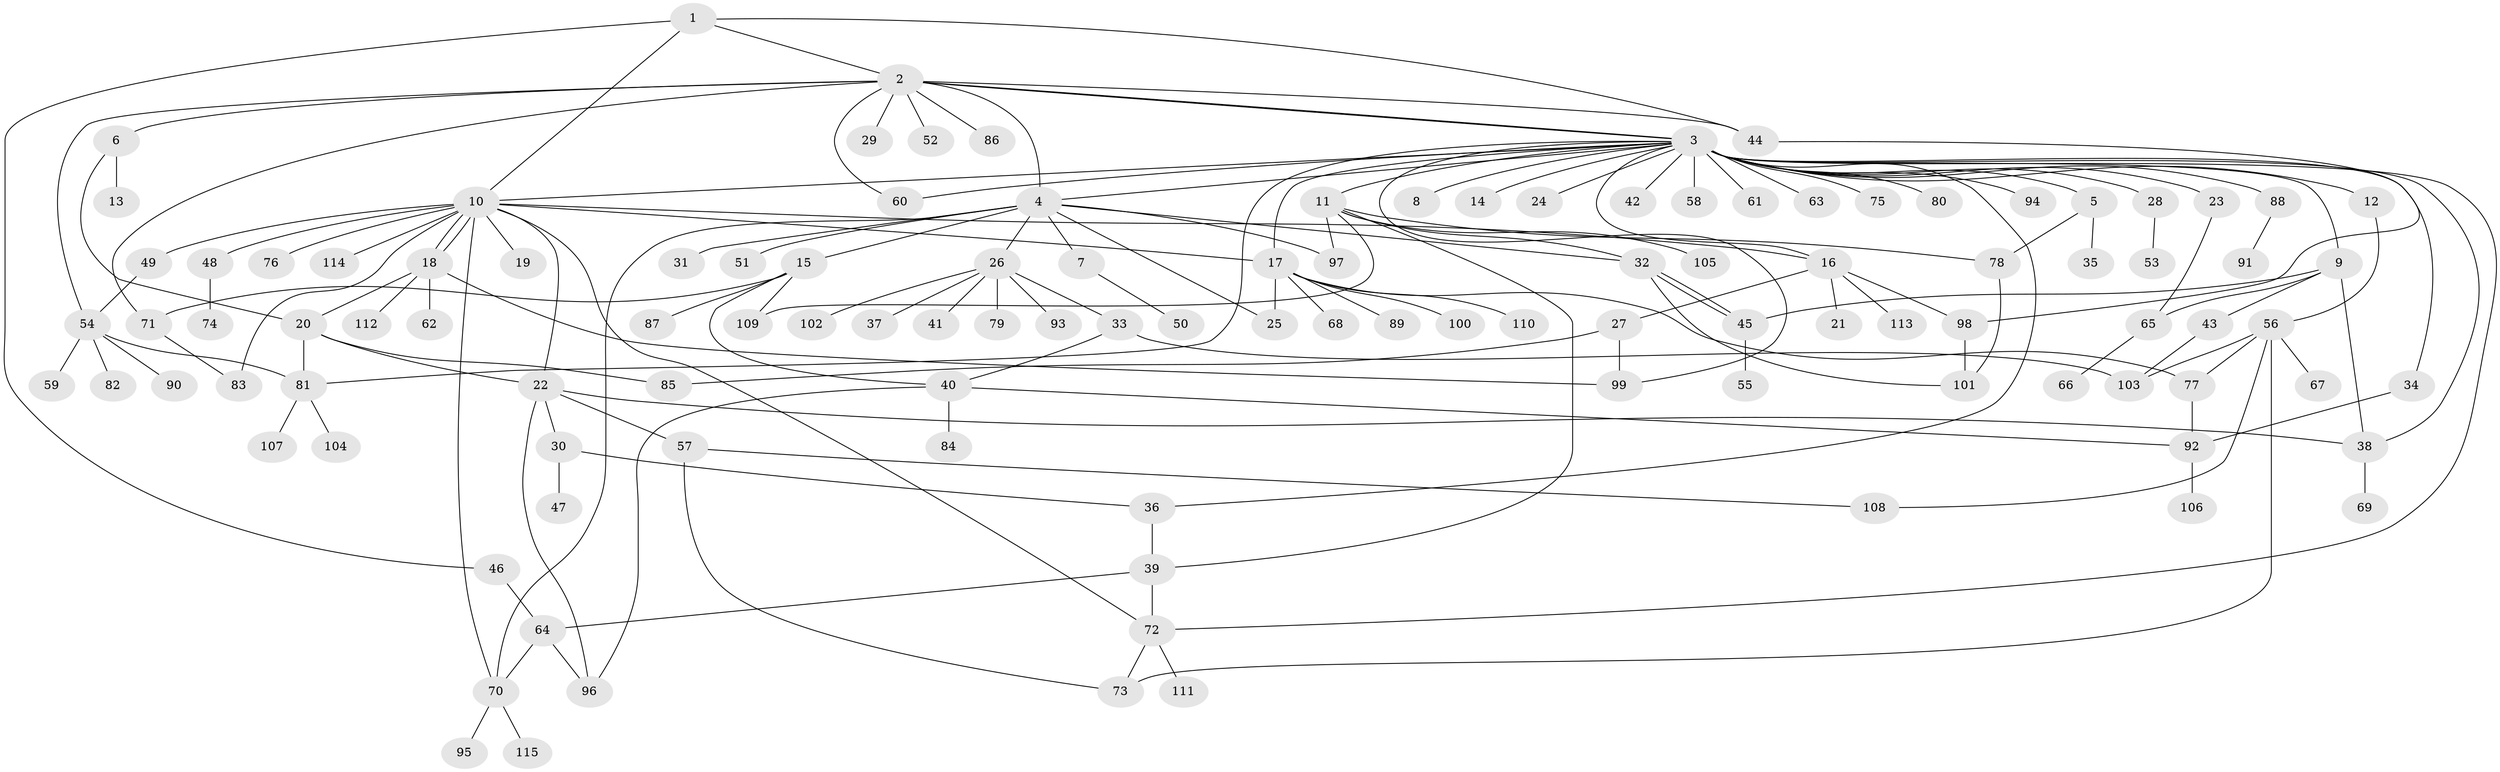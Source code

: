 // coarse degree distribution, {12: 0.011494252873563218, 28: 0.011494252873563218, 14: 0.022988505747126436, 2: 0.12643678160919541, 1: 0.5057471264367817, 6: 0.04597701149425287, 7: 0.04597701149425287, 5: 0.06896551724137931, 3: 0.09195402298850575, 4: 0.06896551724137931}
// Generated by graph-tools (version 1.1) at 2025/41/03/06/25 10:41:50]
// undirected, 115 vertices, 163 edges
graph export_dot {
graph [start="1"]
  node [color=gray90,style=filled];
  1;
  2;
  3;
  4;
  5;
  6;
  7;
  8;
  9;
  10;
  11;
  12;
  13;
  14;
  15;
  16;
  17;
  18;
  19;
  20;
  21;
  22;
  23;
  24;
  25;
  26;
  27;
  28;
  29;
  30;
  31;
  32;
  33;
  34;
  35;
  36;
  37;
  38;
  39;
  40;
  41;
  42;
  43;
  44;
  45;
  46;
  47;
  48;
  49;
  50;
  51;
  52;
  53;
  54;
  55;
  56;
  57;
  58;
  59;
  60;
  61;
  62;
  63;
  64;
  65;
  66;
  67;
  68;
  69;
  70;
  71;
  72;
  73;
  74;
  75;
  76;
  77;
  78;
  79;
  80;
  81;
  82;
  83;
  84;
  85;
  86;
  87;
  88;
  89;
  90;
  91;
  92;
  93;
  94;
  95;
  96;
  97;
  98;
  99;
  100;
  101;
  102;
  103;
  104;
  105;
  106;
  107;
  108;
  109;
  110;
  111;
  112;
  113;
  114;
  115;
  1 -- 2;
  1 -- 10;
  1 -- 44;
  1 -- 46;
  2 -- 3;
  2 -- 3;
  2 -- 4;
  2 -- 6;
  2 -- 29;
  2 -- 44;
  2 -- 52;
  2 -- 54;
  2 -- 60;
  2 -- 71;
  2 -- 86;
  3 -- 4;
  3 -- 5;
  3 -- 8;
  3 -- 9;
  3 -- 10;
  3 -- 11;
  3 -- 12;
  3 -- 14;
  3 -- 16;
  3 -- 17;
  3 -- 23;
  3 -- 24;
  3 -- 28;
  3 -- 34;
  3 -- 36;
  3 -- 38;
  3 -- 42;
  3 -- 58;
  3 -- 60;
  3 -- 61;
  3 -- 63;
  3 -- 72;
  3 -- 75;
  3 -- 80;
  3 -- 81;
  3 -- 88;
  3 -- 94;
  3 -- 99;
  4 -- 7;
  4 -- 15;
  4 -- 25;
  4 -- 26;
  4 -- 31;
  4 -- 32;
  4 -- 51;
  4 -- 70;
  4 -- 97;
  5 -- 35;
  5 -- 78;
  6 -- 13;
  6 -- 20;
  7 -- 50;
  9 -- 38;
  9 -- 43;
  9 -- 45;
  9 -- 65;
  10 -- 16;
  10 -- 17;
  10 -- 18;
  10 -- 18;
  10 -- 19;
  10 -- 22;
  10 -- 48;
  10 -- 49;
  10 -- 70;
  10 -- 72;
  10 -- 76;
  10 -- 83;
  10 -- 114;
  11 -- 32;
  11 -- 39;
  11 -- 78;
  11 -- 97;
  11 -- 105;
  11 -- 109;
  12 -- 56;
  15 -- 40;
  15 -- 71;
  15 -- 87;
  15 -- 109;
  16 -- 21;
  16 -- 27;
  16 -- 98;
  16 -- 113;
  17 -- 25;
  17 -- 68;
  17 -- 77;
  17 -- 89;
  17 -- 100;
  17 -- 110;
  18 -- 20;
  18 -- 62;
  18 -- 99;
  18 -- 112;
  20 -- 22;
  20 -- 81;
  20 -- 85;
  22 -- 30;
  22 -- 38;
  22 -- 57;
  22 -- 96;
  23 -- 65;
  26 -- 33;
  26 -- 37;
  26 -- 41;
  26 -- 79;
  26 -- 93;
  26 -- 102;
  27 -- 85;
  27 -- 99;
  28 -- 53;
  30 -- 36;
  30 -- 47;
  32 -- 45;
  32 -- 45;
  32 -- 101;
  33 -- 40;
  33 -- 103;
  34 -- 92;
  36 -- 39;
  38 -- 69;
  39 -- 64;
  39 -- 72;
  40 -- 84;
  40 -- 92;
  40 -- 96;
  43 -- 103;
  44 -- 98;
  45 -- 55;
  46 -- 64;
  48 -- 74;
  49 -- 54;
  54 -- 59;
  54 -- 81;
  54 -- 82;
  54 -- 90;
  56 -- 67;
  56 -- 73;
  56 -- 77;
  56 -- 103;
  56 -- 108;
  57 -- 73;
  57 -- 108;
  64 -- 70;
  64 -- 96;
  65 -- 66;
  70 -- 95;
  70 -- 115;
  71 -- 83;
  72 -- 73;
  72 -- 111;
  77 -- 92;
  78 -- 101;
  81 -- 104;
  81 -- 107;
  88 -- 91;
  92 -- 106;
  98 -- 101;
}
